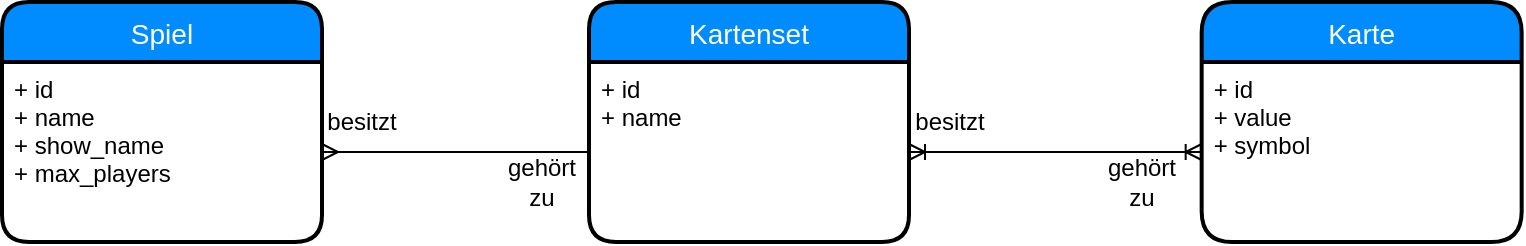 <mxfile version="10.8.4" type="device"><diagram id="4M2P-oErlmGiCbpeSPf1" name="Page-1"><mxGraphModel dx="434" dy="710" grid="1" gridSize="10" guides="1" tooltips="1" connect="1" arrows="1" fold="1" page="1" pageScale="1" pageWidth="827" pageHeight="1169" math="0" shadow="0"><root><mxCell id="0"/><mxCell id="1" parent="0"/><mxCell id="NPh-FLSJEAy46beo-snH-1" value="Spiel" style="swimlane;childLayout=stackLayout;horizontal=1;startSize=30;horizontalStack=0;fillColor=#008cff;fontColor=#FFFFFF;rounded=1;fontSize=14;fontStyle=0;strokeWidth=2;resizeParent=0;resizeLast=1;shadow=0;dashed=0;align=center;" parent="1" vertex="1"><mxGeometry x="40" y="200" width="160" height="120" as="geometry"/></mxCell><mxCell id="NPh-FLSJEAy46beo-snH-2" value="+ id&#10;+ name&#10;+ show_name&#10;+ max_players" style="align=left;strokeColor=none;fillColor=none;spacingLeft=4;fontSize=12;verticalAlign=top;resizable=0;rotatable=0;part=1;" parent="NPh-FLSJEAy46beo-snH-1" vertex="1"><mxGeometry y="30" width="160" height="90" as="geometry"/></mxCell><mxCell id="NPh-FLSJEAy46beo-snH-9" value="" style="edgeStyle=entityRelationEdgeStyle;fontSize=12;html=1;endArrow=none;exitX=1;exitY=0.5;exitDx=0;exitDy=0;startArrow=ERmany;startFill=0;endFill=0;entryX=0;entryY=0.5;entryDx=0;entryDy=0;" parent="1" source="NPh-FLSJEAy46beo-snH-2" target="NPh-FLSJEAy46beo-snH-4" edge="1"><mxGeometry width="100" height="100" relative="1" as="geometry"><mxPoint x="332" y="275" as="sourcePoint"/><mxPoint x="300" y="280" as="targetPoint"/></mxGeometry></mxCell><mxCell id="NPh-FLSJEAy46beo-snH-3" value="Kartenset" style="swimlane;childLayout=stackLayout;horizontal=1;startSize=30;horizontalStack=0;fillColor=#008cff;fontColor=#FFFFFF;rounded=1;fontSize=14;fontStyle=0;strokeWidth=2;resizeParent=0;resizeLast=1;shadow=0;dashed=0;align=center;" parent="1" vertex="1"><mxGeometry x="333.5" y="200" width="160" height="120" as="geometry"/></mxCell><mxCell id="NPh-FLSJEAy46beo-snH-4" value="+ id&#10;+ name&#10;" style="align=left;strokeColor=none;fillColor=none;spacingLeft=4;fontSize=12;verticalAlign=top;resizable=0;rotatable=0;part=1;" parent="NPh-FLSJEAy46beo-snH-3" vertex="1"><mxGeometry y="30" width="160" height="90" as="geometry"/></mxCell><mxCell id="NPh-FLSJEAy46beo-snH-12" value="Karte" style="swimlane;childLayout=stackLayout;horizontal=1;startSize=30;horizontalStack=0;fillColor=#008cff;fontColor=#FFFFFF;rounded=1;fontSize=14;fontStyle=0;strokeWidth=2;resizeParent=0;resizeLast=1;shadow=0;dashed=0;align=center;arcSize=17;" parent="1" vertex="1"><mxGeometry x="639.833" y="200" width="160" height="120" as="geometry"/></mxCell><mxCell id="NPh-FLSJEAy46beo-snH-13" value="+ id&#10;+ value&#10;+ symbol&#10;" style="align=left;strokeColor=none;fillColor=none;spacingLeft=4;fontSize=12;verticalAlign=top;resizable=0;rotatable=0;part=1;" parent="NPh-FLSJEAy46beo-snH-12" vertex="1"><mxGeometry y="30" width="160" height="90" as="geometry"/></mxCell><mxCell id="NPh-FLSJEAy46beo-snH-20" value="" style="edgeStyle=entityRelationEdgeStyle;fontSize=12;html=1;endArrow=ERoneToMany;startArrow=ERoneToMany;exitX=1;exitY=0.5;exitDx=0;exitDy=0;entryX=0;entryY=0.5;entryDx=0;entryDy=0;" parent="1" source="NPh-FLSJEAy46beo-snH-4" target="NPh-FLSJEAy46beo-snH-13" edge="1"><mxGeometry width="100" height="100" relative="1" as="geometry"><mxPoint x="60" y="440" as="sourcePoint"/><mxPoint x="160" y="340" as="targetPoint"/></mxGeometry></mxCell><mxCell id="NPh-FLSJEAy46beo-snH-21" value="besitzt" style="text;html=1;strokeColor=none;fillColor=none;align=center;verticalAlign=middle;whiteSpace=wrap;rounded=0;" parent="1" vertex="1"><mxGeometry x="200" y="250" width="40" height="20" as="geometry"/></mxCell><mxCell id="NPh-FLSJEAy46beo-snH-24" value="gehört&lt;br&gt;zu&lt;br&gt;" style="text;html=1;strokeColor=none;fillColor=none;align=center;verticalAlign=middle;whiteSpace=wrap;rounded=0;" parent="1" vertex="1"><mxGeometry x="290" y="280" width="40" height="20" as="geometry"/></mxCell><mxCell id="NPh-FLSJEAy46beo-snH-25" value="besitzt" style="text;html=1;strokeColor=none;fillColor=none;align=center;verticalAlign=middle;whiteSpace=wrap;rounded=0;" parent="1" vertex="1"><mxGeometry x="493.5" y="250" width="40" height="20" as="geometry"/></mxCell><mxCell id="NPh-FLSJEAy46beo-snH-26" value="gehört&lt;br&gt;zu&lt;br&gt;" style="text;html=1;strokeColor=none;fillColor=none;align=center;verticalAlign=middle;whiteSpace=wrap;rounded=0;" parent="1" vertex="1"><mxGeometry x="590" y="280" width="40" height="20" as="geometry"/></mxCell></root></mxGraphModel></diagram></mxfile>